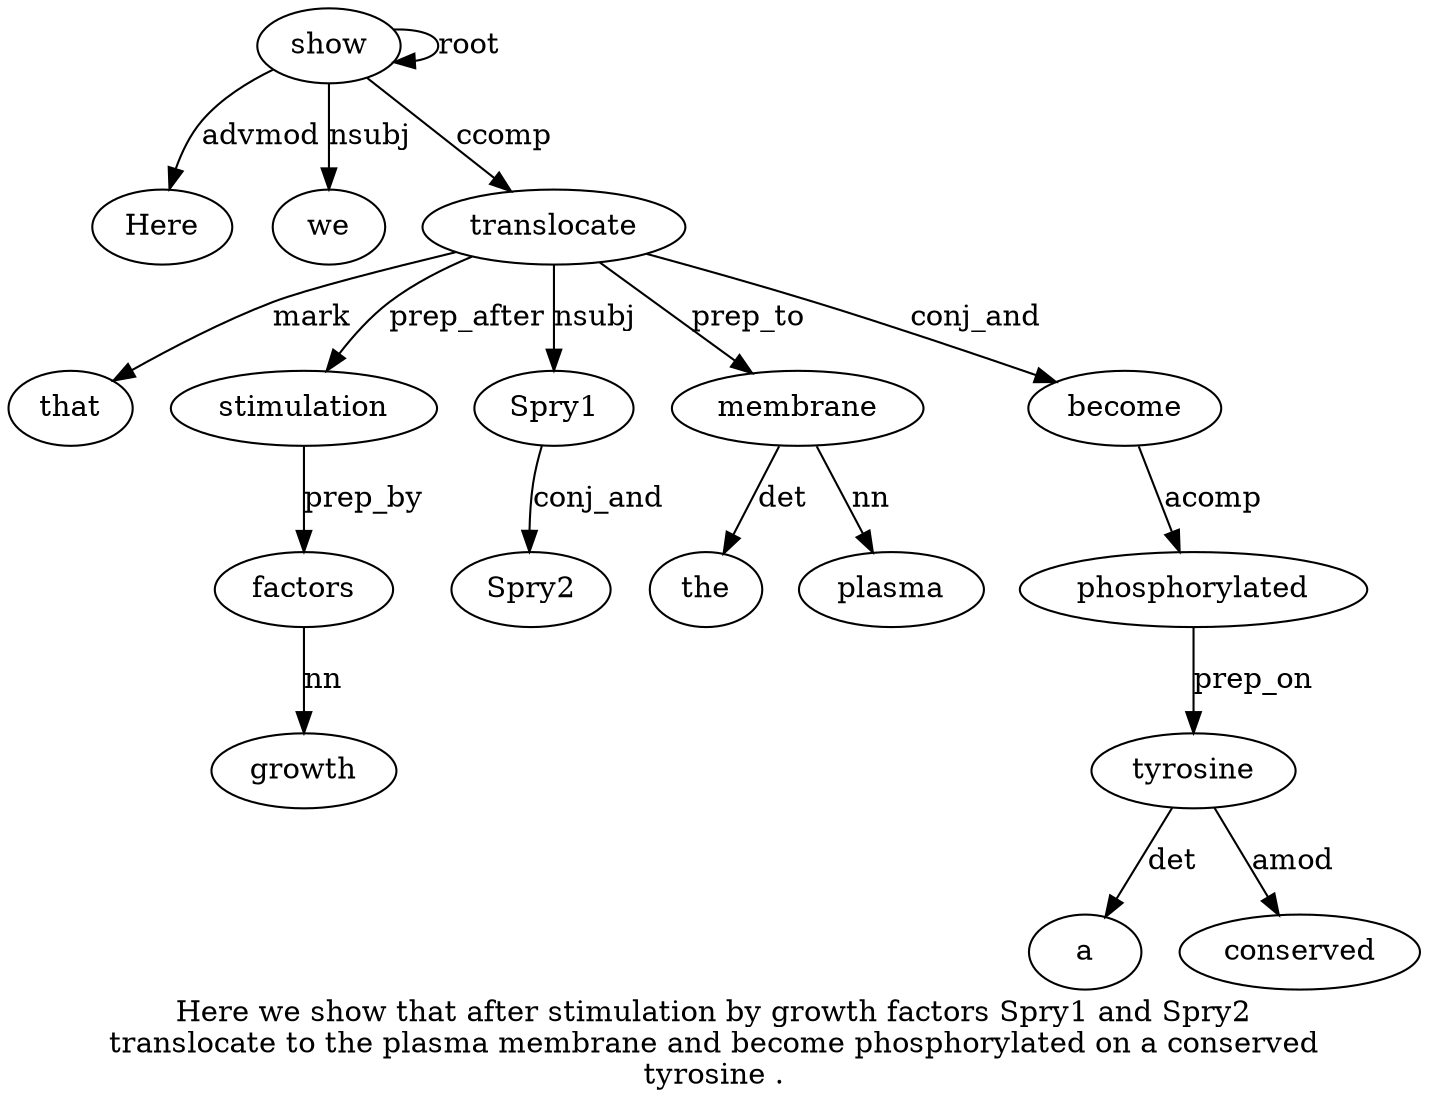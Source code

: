 digraph "Here we show that after stimulation by growth factors Spry1 and Spry2 translocate to the plasma membrane and become phosphorylated on a conserved tyrosine ." {
label="Here we show that after stimulation by growth factors Spry1 and Spry2
translocate to the plasma membrane and become phosphorylated on a conserved
tyrosine .";
show3 [style=filled, fillcolor=white, label=show];
Here1 [style=filled, fillcolor=white, label=Here];
show3 -> Here1  [label=advmod];
we2 [style=filled, fillcolor=white, label=we];
show3 -> we2  [label=nsubj];
show3 -> show3  [label=root];
translocate13 [style=filled, fillcolor=white, label=translocate];
that4 [style=filled, fillcolor=white, label=that];
translocate13 -> that4  [label=mark];
stimulation6 [style=filled, fillcolor=white, label=stimulation];
translocate13 -> stimulation6  [label=prep_after];
factors9 [style=filled, fillcolor=white, label=factors];
growth8 [style=filled, fillcolor=white, label=growth];
factors9 -> growth8  [label=nn];
stimulation6 -> factors9  [label=prep_by];
Spry110 [style=filled, fillcolor=white, label=Spry1];
translocate13 -> Spry110  [label=nsubj];
Spry21 [style=filled, fillcolor=white, label=Spry2];
Spry110 -> Spry21  [label=conj_and];
show3 -> translocate13  [label=ccomp];
membrane17 [style=filled, fillcolor=white, label=membrane];
the15 [style=filled, fillcolor=white, label=the];
membrane17 -> the15  [label=det];
plasma16 [style=filled, fillcolor=white, label=plasma];
membrane17 -> plasma16  [label=nn];
translocate13 -> membrane17  [label=prep_to];
become19 [style=filled, fillcolor=white, label=become];
translocate13 -> become19  [label=conj_and];
phosphorylated20 [style=filled, fillcolor=white, label=phosphorylated];
become19 -> phosphorylated20  [label=acomp];
tyrosine24 [style=filled, fillcolor=white, label=tyrosine];
a22 [style=filled, fillcolor=white, label=a];
tyrosine24 -> a22  [label=det];
conserved23 [style=filled, fillcolor=white, label=conserved];
tyrosine24 -> conserved23  [label=amod];
phosphorylated20 -> tyrosine24  [label=prep_on];
}
